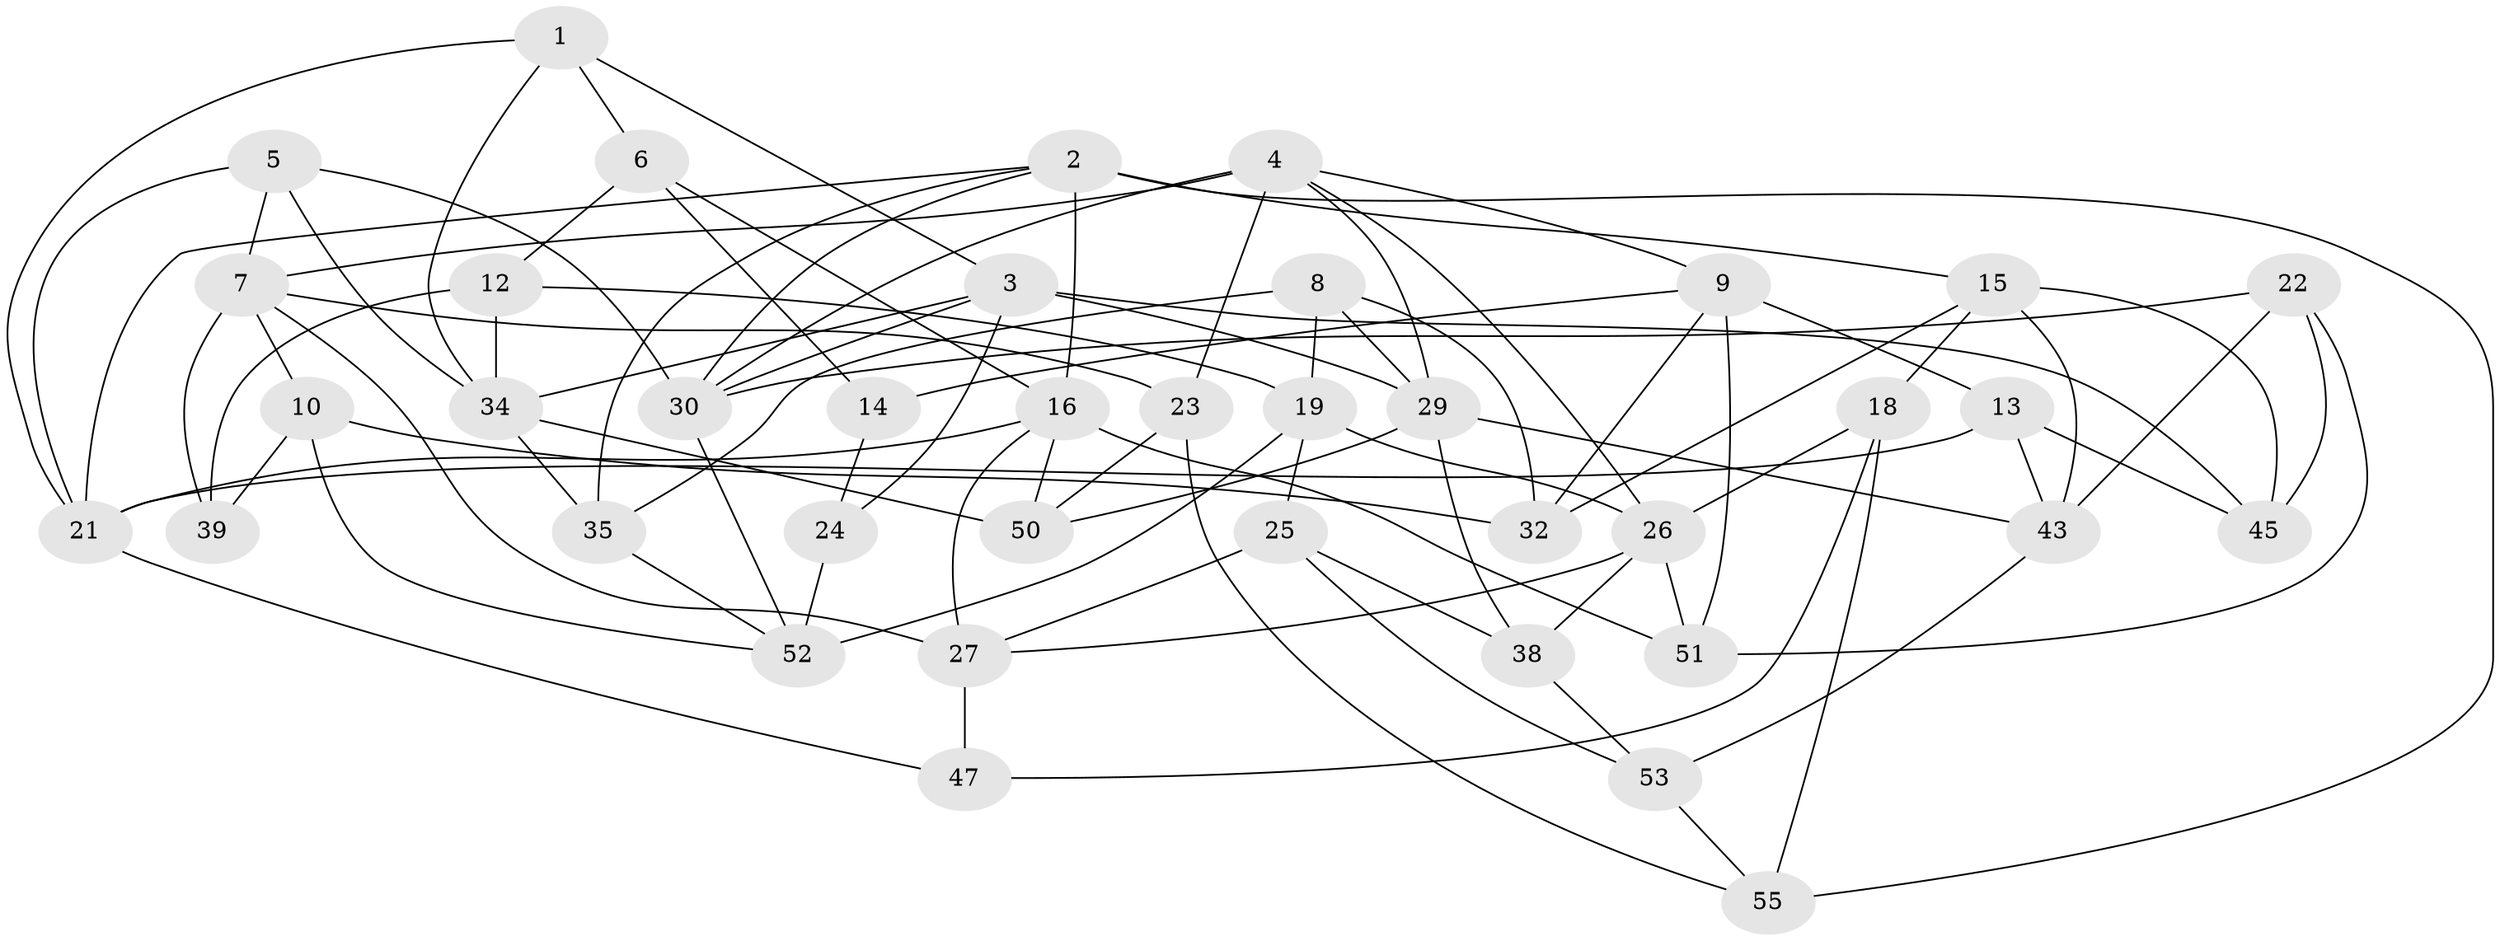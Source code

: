 // Generated by graph-tools (version 1.1) at 2025/24/03/03/25 07:24:23]
// undirected, 39 vertices, 89 edges
graph export_dot {
graph [start="1"]
  node [color=gray90,style=filled];
  1;
  2 [super="+48"];
  3 [super="+11"];
  4 [super="+33"];
  5;
  6;
  7 [super="+17"];
  8;
  9 [super="+42"];
  10;
  12 [super="+28"];
  13;
  14;
  15 [super="+44"];
  16 [super="+20"];
  18;
  19 [super="+40"];
  21 [super="+31"];
  22;
  23;
  24;
  25;
  26 [super="+37"];
  27 [super="+46"];
  29 [super="+36"];
  30 [super="+41"];
  32;
  34 [super="+49"];
  35;
  38;
  39;
  43 [super="+56"];
  45;
  47;
  50;
  51;
  52 [super="+54"];
  53;
  55;
  1 -- 6;
  1 -- 34;
  1 -- 21;
  1 -- 3;
  2 -- 55;
  2 -- 35;
  2 -- 16;
  2 -- 21;
  2 -- 30;
  2 -- 15;
  3 -- 34;
  3 -- 45;
  3 -- 29;
  3 -- 24;
  3 -- 30;
  4 -- 23;
  4 -- 30;
  4 -- 9;
  4 -- 26;
  4 -- 29;
  4 -- 7;
  5 -- 7;
  5 -- 34;
  5 -- 21;
  5 -- 30;
  6 -- 14;
  6 -- 16;
  6 -- 12;
  7 -- 23;
  7 -- 10;
  7 -- 27;
  7 -- 39;
  8 -- 32;
  8 -- 19;
  8 -- 29;
  8 -- 35;
  9 -- 32;
  9 -- 13;
  9 -- 14 [weight=2];
  9 -- 51;
  10 -- 52;
  10 -- 32;
  10 -- 39;
  12 -- 19 [weight=2];
  12 -- 39 [weight=2];
  12 -- 34;
  13 -- 45;
  13 -- 43;
  13 -- 21;
  14 -- 24;
  15 -- 43 [weight=2];
  15 -- 18;
  15 -- 32;
  15 -- 45;
  16 -- 27;
  16 -- 21;
  16 -- 50;
  16 -- 51;
  18 -- 55;
  18 -- 47;
  18 -- 26;
  19 -- 25;
  19 -- 26;
  19 -- 52;
  21 -- 47;
  22 -- 51;
  22 -- 45;
  22 -- 30;
  22 -- 43;
  23 -- 55;
  23 -- 50;
  24 -- 52 [weight=2];
  25 -- 38;
  25 -- 53;
  25 -- 27;
  26 -- 51;
  26 -- 27;
  26 -- 38;
  27 -- 47 [weight=2];
  29 -- 38;
  29 -- 50;
  29 -- 43;
  30 -- 52;
  34 -- 35;
  34 -- 50;
  35 -- 52;
  38 -- 53;
  43 -- 53;
  53 -- 55;
}
